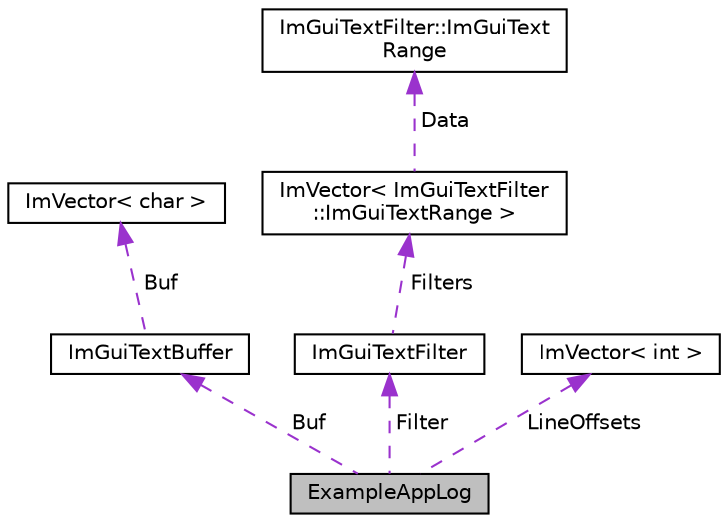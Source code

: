 digraph "ExampleAppLog"
{
 // LATEX_PDF_SIZE
  edge [fontname="Helvetica",fontsize="10",labelfontname="Helvetica",labelfontsize="10"];
  node [fontname="Helvetica",fontsize="10",shape=record];
  Node1 [label="ExampleAppLog",height=0.2,width=0.4,color="black", fillcolor="grey75", style="filled", fontcolor="black",tooltip=" "];
  Node2 -> Node1 [dir="back",color="darkorchid3",fontsize="10",style="dashed",label=" Buf" ,fontname="Helvetica"];
  Node2 [label="ImGuiTextBuffer",height=0.2,width=0.4,color="black", fillcolor="white", style="filled",URL="$struct_im_gui_text_buffer.html",tooltip=" "];
  Node3 -> Node2 [dir="back",color="darkorchid3",fontsize="10",style="dashed",label=" Buf" ,fontname="Helvetica"];
  Node3 [label="ImVector\< char \>",height=0.2,width=0.4,color="black", fillcolor="white", style="filled",URL="$struct_im_vector.html",tooltip=" "];
  Node4 -> Node1 [dir="back",color="darkorchid3",fontsize="10",style="dashed",label=" Filter" ,fontname="Helvetica"];
  Node4 [label="ImGuiTextFilter",height=0.2,width=0.4,color="black", fillcolor="white", style="filled",URL="$struct_im_gui_text_filter.html",tooltip=" "];
  Node5 -> Node4 [dir="back",color="darkorchid3",fontsize="10",style="dashed",label=" Filters" ,fontname="Helvetica"];
  Node5 [label="ImVector\< ImGuiTextFilter\l::ImGuiTextRange \>",height=0.2,width=0.4,color="black", fillcolor="white", style="filled",URL="$struct_im_vector.html",tooltip=" "];
  Node6 -> Node5 [dir="back",color="darkorchid3",fontsize="10",style="dashed",label=" Data" ,fontname="Helvetica"];
  Node6 [label="ImGuiTextFilter::ImGuiText\lRange",height=0.2,width=0.4,color="black", fillcolor="white", style="filled",URL="$struct_im_gui_text_filter_1_1_im_gui_text_range.html",tooltip=" "];
  Node7 -> Node1 [dir="back",color="darkorchid3",fontsize="10",style="dashed",label=" LineOffsets" ,fontname="Helvetica"];
  Node7 [label="ImVector\< int \>",height=0.2,width=0.4,color="black", fillcolor="white", style="filled",URL="$struct_im_vector.html",tooltip=" "];
}
